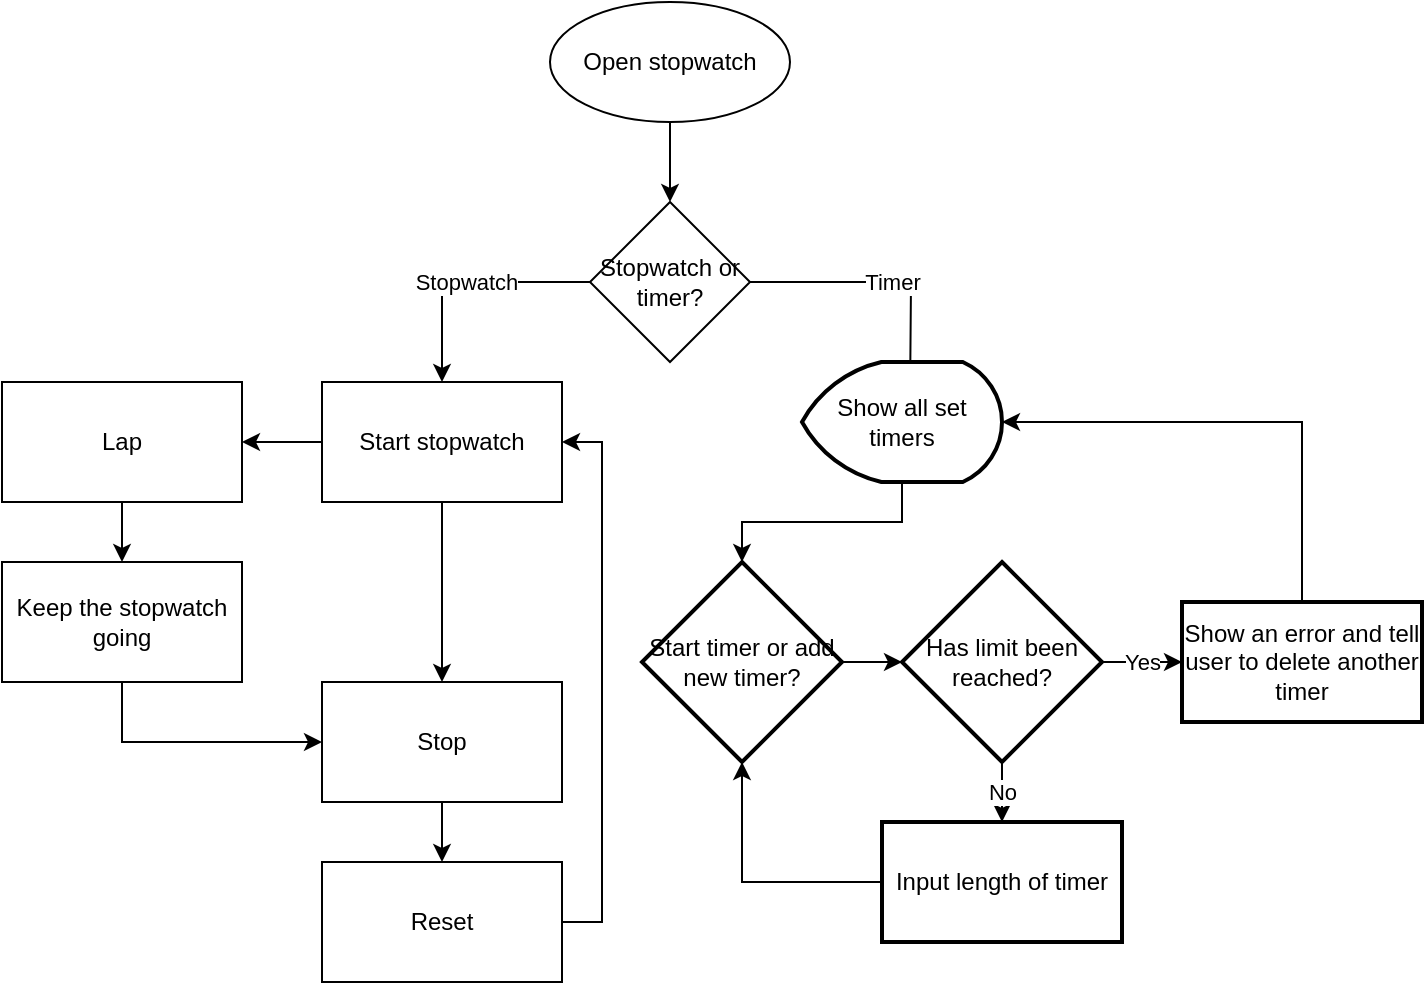 <mxfile version="21.3.4" type="device">
  <diagram name="Page-1" id="g21n9Llr4BP5z_F3T9NM">
    <mxGraphModel dx="1355" dy="833" grid="1" gridSize="10" guides="1" tooltips="1" connect="1" arrows="1" fold="1" page="1" pageScale="1" pageWidth="827" pageHeight="1169" math="0" shadow="0">
      <root>
        <mxCell id="0" />
        <mxCell id="1" parent="0" />
        <mxCell id="AyS7MacKddXB0ImAPilo-5" value="" style="edgeStyle=orthogonalEdgeStyle;rounded=0;orthogonalLoop=1;jettySize=auto;html=1;" edge="1" parent="1" source="AyS7MacKddXB0ImAPilo-1" target="AyS7MacKddXB0ImAPilo-4">
          <mxGeometry relative="1" as="geometry" />
        </mxCell>
        <mxCell id="AyS7MacKddXB0ImAPilo-1" value="Open stopwatch" style="ellipse;whiteSpace=wrap;html=1;" vertex="1" parent="1">
          <mxGeometry x="354" y="40" width="120" height="60" as="geometry" />
        </mxCell>
        <mxCell id="AyS7MacKddXB0ImAPilo-7" value="Timer" style="edgeStyle=orthogonalEdgeStyle;rounded=0;orthogonalLoop=1;jettySize=auto;html=1;" edge="1" parent="1" source="AyS7MacKddXB0ImAPilo-4">
          <mxGeometry relative="1" as="geometry">
            <mxPoint x="534" y="240" as="targetPoint" />
          </mxGeometry>
        </mxCell>
        <mxCell id="AyS7MacKddXB0ImAPilo-9" value="Stopwatch" style="edgeStyle=orthogonalEdgeStyle;rounded=0;orthogonalLoop=1;jettySize=auto;html=1;" edge="1" parent="1" source="AyS7MacKddXB0ImAPilo-4" target="AyS7MacKddXB0ImAPilo-8">
          <mxGeometry relative="1" as="geometry" />
        </mxCell>
        <mxCell id="AyS7MacKddXB0ImAPilo-4" value="Stopwatch or timer?" style="rhombus;whiteSpace=wrap;html=1;" vertex="1" parent="1">
          <mxGeometry x="374" y="140" width="80" height="80" as="geometry" />
        </mxCell>
        <mxCell id="AyS7MacKddXB0ImAPilo-11" value="" style="edgeStyle=orthogonalEdgeStyle;rounded=0;orthogonalLoop=1;jettySize=auto;html=1;" edge="1" parent="1" source="AyS7MacKddXB0ImAPilo-8" target="AyS7MacKddXB0ImAPilo-10">
          <mxGeometry relative="1" as="geometry" />
        </mxCell>
        <mxCell id="AyS7MacKddXB0ImAPilo-13" value="" style="edgeStyle=orthogonalEdgeStyle;rounded=0;orthogonalLoop=1;jettySize=auto;html=1;" edge="1" parent="1" source="AyS7MacKddXB0ImAPilo-8" target="AyS7MacKddXB0ImAPilo-12">
          <mxGeometry relative="1" as="geometry" />
        </mxCell>
        <mxCell id="AyS7MacKddXB0ImAPilo-8" value="Start stopwatch" style="whiteSpace=wrap;html=1;" vertex="1" parent="1">
          <mxGeometry x="240" y="230" width="120" height="60" as="geometry" />
        </mxCell>
        <mxCell id="AyS7MacKddXB0ImAPilo-17" value="" style="edgeStyle=orthogonalEdgeStyle;rounded=0;orthogonalLoop=1;jettySize=auto;html=1;" edge="1" parent="1" source="AyS7MacKddXB0ImAPilo-10" target="AyS7MacKddXB0ImAPilo-16">
          <mxGeometry relative="1" as="geometry" />
        </mxCell>
        <mxCell id="AyS7MacKddXB0ImAPilo-10" value="Lap" style="whiteSpace=wrap;html=1;" vertex="1" parent="1">
          <mxGeometry x="80" y="230" width="120" height="60" as="geometry" />
        </mxCell>
        <mxCell id="AyS7MacKddXB0ImAPilo-15" value="" style="edgeStyle=orthogonalEdgeStyle;rounded=0;orthogonalLoop=1;jettySize=auto;html=1;" edge="1" parent="1" source="AyS7MacKddXB0ImAPilo-12" target="AyS7MacKddXB0ImAPilo-14">
          <mxGeometry relative="1" as="geometry" />
        </mxCell>
        <mxCell id="AyS7MacKddXB0ImAPilo-12" value="Stop" style="whiteSpace=wrap;html=1;" vertex="1" parent="1">
          <mxGeometry x="240" y="380" width="120" height="60" as="geometry" />
        </mxCell>
        <mxCell id="AyS7MacKddXB0ImAPilo-14" value="Reset" style="whiteSpace=wrap;html=1;" vertex="1" parent="1">
          <mxGeometry x="240" y="470" width="120" height="60" as="geometry" />
        </mxCell>
        <mxCell id="AyS7MacKddXB0ImAPilo-16" value="Keep the stopwatch going" style="whiteSpace=wrap;html=1;" vertex="1" parent="1">
          <mxGeometry x="80" y="320" width="120" height="60" as="geometry" />
        </mxCell>
        <mxCell id="AyS7MacKddXB0ImAPilo-18" value="" style="endArrow=classic;html=1;rounded=0;exitX=0.5;exitY=1;exitDx=0;exitDy=0;entryX=0;entryY=0.5;entryDx=0;entryDy=0;" edge="1" parent="1" source="AyS7MacKddXB0ImAPilo-16" target="AyS7MacKddXB0ImAPilo-12">
          <mxGeometry width="50" height="50" relative="1" as="geometry">
            <mxPoint x="390" y="350" as="sourcePoint" />
            <mxPoint x="440" y="300" as="targetPoint" />
            <Array as="points">
              <mxPoint x="140" y="410" />
            </Array>
          </mxGeometry>
        </mxCell>
        <mxCell id="AyS7MacKddXB0ImAPilo-22" value="" style="edgeStyle=orthogonalEdgeStyle;rounded=0;orthogonalLoop=1;jettySize=auto;html=1;" edge="1" parent="1" source="AyS7MacKddXB0ImAPilo-20" target="AyS7MacKddXB0ImAPilo-21">
          <mxGeometry relative="1" as="geometry" />
        </mxCell>
        <mxCell id="AyS7MacKddXB0ImAPilo-20" value="Show all set timers" style="strokeWidth=2;html=1;shape=mxgraph.flowchart.display;whiteSpace=wrap;" vertex="1" parent="1">
          <mxGeometry x="480" y="220" width="100" height="60" as="geometry" />
        </mxCell>
        <mxCell id="AyS7MacKddXB0ImAPilo-24" value="" style="edgeStyle=orthogonalEdgeStyle;rounded=0;orthogonalLoop=1;jettySize=auto;html=1;" edge="1" parent="1" source="AyS7MacKddXB0ImAPilo-21" target="AyS7MacKddXB0ImAPilo-23">
          <mxGeometry relative="1" as="geometry" />
        </mxCell>
        <mxCell id="AyS7MacKddXB0ImAPilo-21" value="Start timer or add new timer?" style="strokeWidth=2;html=1;shape=mxgraph.flowchart.decision;whiteSpace=wrap;" vertex="1" parent="1">
          <mxGeometry x="400" y="320" width="100" height="100" as="geometry" />
        </mxCell>
        <mxCell id="AyS7MacKddXB0ImAPilo-26" value="No" style="edgeStyle=orthogonalEdgeStyle;rounded=0;orthogonalLoop=1;jettySize=auto;html=1;" edge="1" parent="1" source="AyS7MacKddXB0ImAPilo-23" target="AyS7MacKddXB0ImAPilo-25">
          <mxGeometry relative="1" as="geometry" />
        </mxCell>
        <mxCell id="AyS7MacKddXB0ImAPilo-28" value="Yes" style="edgeStyle=orthogonalEdgeStyle;rounded=0;orthogonalLoop=1;jettySize=auto;html=1;" edge="1" parent="1" source="AyS7MacKddXB0ImAPilo-23" target="AyS7MacKddXB0ImAPilo-27">
          <mxGeometry relative="1" as="geometry" />
        </mxCell>
        <mxCell id="AyS7MacKddXB0ImAPilo-23" value="Has limit been reached?" style="strokeWidth=2;html=1;shape=mxgraph.flowchart.decision;whiteSpace=wrap;" vertex="1" parent="1">
          <mxGeometry x="530" y="320" width="100" height="100" as="geometry" />
        </mxCell>
        <mxCell id="AyS7MacKddXB0ImAPilo-25" value="Input length of timer" style="whiteSpace=wrap;html=1;strokeWidth=2;" vertex="1" parent="1">
          <mxGeometry x="520" y="450" width="120" height="60" as="geometry" />
        </mxCell>
        <mxCell id="AyS7MacKddXB0ImAPilo-27" value="Show an error and tell user to delete another timer" style="whiteSpace=wrap;html=1;strokeWidth=2;" vertex="1" parent="1">
          <mxGeometry x="670" y="340" width="120" height="60" as="geometry" />
        </mxCell>
        <mxCell id="AyS7MacKddXB0ImAPilo-29" value="" style="endArrow=classic;html=1;rounded=0;entryX=1;entryY=0.5;entryDx=0;entryDy=0;entryPerimeter=0;exitX=0.5;exitY=0;exitDx=0;exitDy=0;" edge="1" parent="1" source="AyS7MacKddXB0ImAPilo-27" target="AyS7MacKddXB0ImAPilo-20">
          <mxGeometry width="50" height="50" relative="1" as="geometry">
            <mxPoint x="390" y="350" as="sourcePoint" />
            <mxPoint x="440" y="300" as="targetPoint" />
            <Array as="points">
              <mxPoint x="730" y="250" />
            </Array>
          </mxGeometry>
        </mxCell>
        <mxCell id="AyS7MacKddXB0ImAPilo-30" value="" style="endArrow=classic;html=1;rounded=0;exitX=0;exitY=0.5;exitDx=0;exitDy=0;entryX=0.5;entryY=1;entryDx=0;entryDy=0;entryPerimeter=0;" edge="1" parent="1" source="AyS7MacKddXB0ImAPilo-25" target="AyS7MacKddXB0ImAPilo-21">
          <mxGeometry width="50" height="50" relative="1" as="geometry">
            <mxPoint x="390" y="350" as="sourcePoint" />
            <mxPoint x="440" y="300" as="targetPoint" />
            <Array as="points">
              <mxPoint x="450" y="480" />
            </Array>
          </mxGeometry>
        </mxCell>
        <mxCell id="AyS7MacKddXB0ImAPilo-31" value="" style="endArrow=classic;html=1;rounded=0;entryX=1;entryY=0.5;entryDx=0;entryDy=0;exitX=1;exitY=0.5;exitDx=0;exitDy=0;" edge="1" parent="1" source="AyS7MacKddXB0ImAPilo-14" target="AyS7MacKddXB0ImAPilo-8">
          <mxGeometry width="50" height="50" relative="1" as="geometry">
            <mxPoint x="390" y="350" as="sourcePoint" />
            <mxPoint x="440" y="300" as="targetPoint" />
            <Array as="points">
              <mxPoint x="380" y="500" />
              <mxPoint x="380" y="390" />
              <mxPoint x="380" y="260" />
            </Array>
          </mxGeometry>
        </mxCell>
      </root>
    </mxGraphModel>
  </diagram>
</mxfile>
